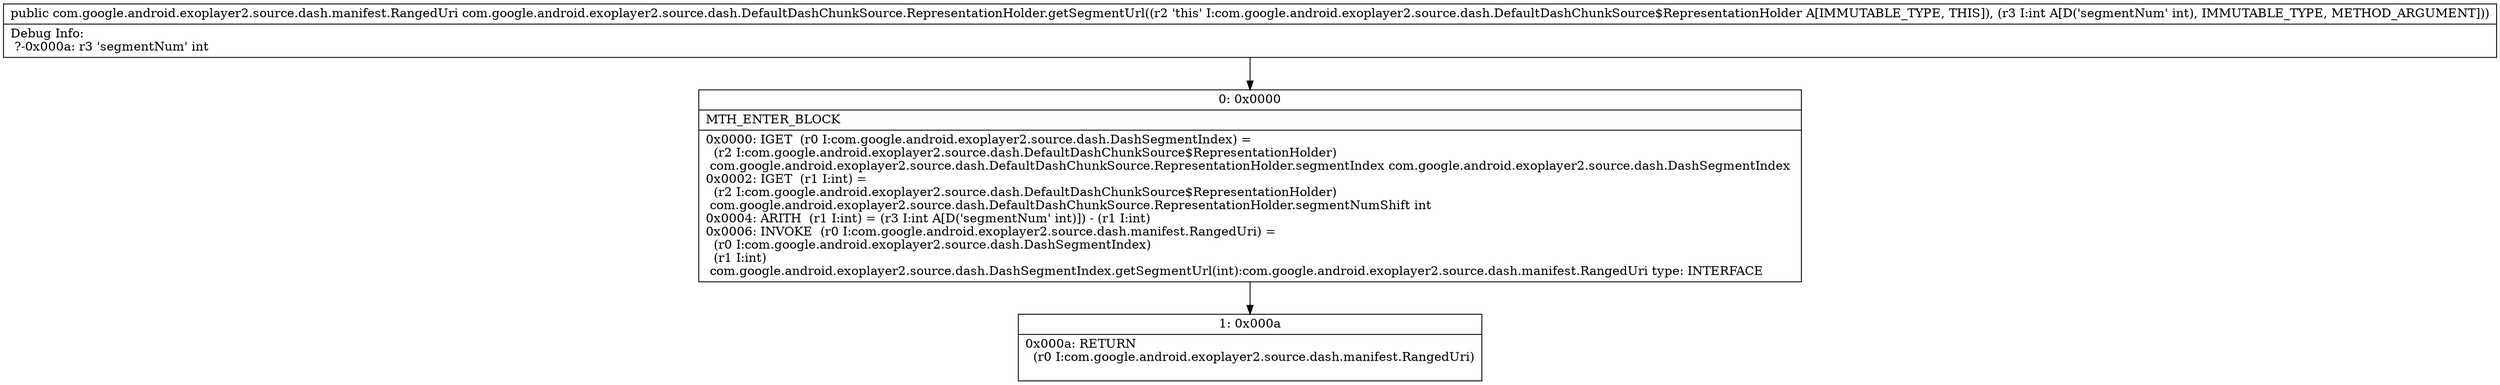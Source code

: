 digraph "CFG forcom.google.android.exoplayer2.source.dash.DefaultDashChunkSource.RepresentationHolder.getSegmentUrl(I)Lcom\/google\/android\/exoplayer2\/source\/dash\/manifest\/RangedUri;" {
Node_0 [shape=record,label="{0\:\ 0x0000|MTH_ENTER_BLOCK\l|0x0000: IGET  (r0 I:com.google.android.exoplayer2.source.dash.DashSegmentIndex) = \l  (r2 I:com.google.android.exoplayer2.source.dash.DefaultDashChunkSource$RepresentationHolder)\l com.google.android.exoplayer2.source.dash.DefaultDashChunkSource.RepresentationHolder.segmentIndex com.google.android.exoplayer2.source.dash.DashSegmentIndex \l0x0002: IGET  (r1 I:int) = \l  (r2 I:com.google.android.exoplayer2.source.dash.DefaultDashChunkSource$RepresentationHolder)\l com.google.android.exoplayer2.source.dash.DefaultDashChunkSource.RepresentationHolder.segmentNumShift int \l0x0004: ARITH  (r1 I:int) = (r3 I:int A[D('segmentNum' int)]) \- (r1 I:int) \l0x0006: INVOKE  (r0 I:com.google.android.exoplayer2.source.dash.manifest.RangedUri) = \l  (r0 I:com.google.android.exoplayer2.source.dash.DashSegmentIndex)\l  (r1 I:int)\l com.google.android.exoplayer2.source.dash.DashSegmentIndex.getSegmentUrl(int):com.google.android.exoplayer2.source.dash.manifest.RangedUri type: INTERFACE \l}"];
Node_1 [shape=record,label="{1\:\ 0x000a|0x000a: RETURN  \l  (r0 I:com.google.android.exoplayer2.source.dash.manifest.RangedUri)\l \l}"];
MethodNode[shape=record,label="{public com.google.android.exoplayer2.source.dash.manifest.RangedUri com.google.android.exoplayer2.source.dash.DefaultDashChunkSource.RepresentationHolder.getSegmentUrl((r2 'this' I:com.google.android.exoplayer2.source.dash.DefaultDashChunkSource$RepresentationHolder A[IMMUTABLE_TYPE, THIS]), (r3 I:int A[D('segmentNum' int), IMMUTABLE_TYPE, METHOD_ARGUMENT]))  | Debug Info:\l  ?\-0x000a: r3 'segmentNum' int\l}"];
MethodNode -> Node_0;
Node_0 -> Node_1;
}

